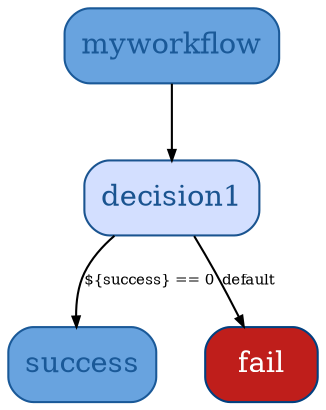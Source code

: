 digraph G {
  1 [ label="myworkflow" fillcolor="#68A3DF" shape="box" color="#1A5998" fontcolor="#1A5998" style="rounded,filled" ];
  2 [ label="decision1" fillcolor="#D3DFFF" shape="box" color="#1A5490" fontcolor="#1A5490" style="rounded,filled" ];
  3 [ label="success" fillcolor="#68A3DF" shape="box" color="#1A5998" fontcolor="#1A5998" style="rounded,filled" ];
  4 [ label="fail" fillcolor="#BF1E1B" shape="box" color="#004080" fontcolor="#FFFFFF" style="rounded,filled" ];
  1 -> 2 [ label="" fontsize="7.0" arrowsize="0.5" ];
  2 -> 3 [ label="${success} == 0" fontsize="7.0" arrowsize="0.5" ];
  2 -> 4 [ label="default" fontsize="7.0" arrowsize="0.5" ];
}
